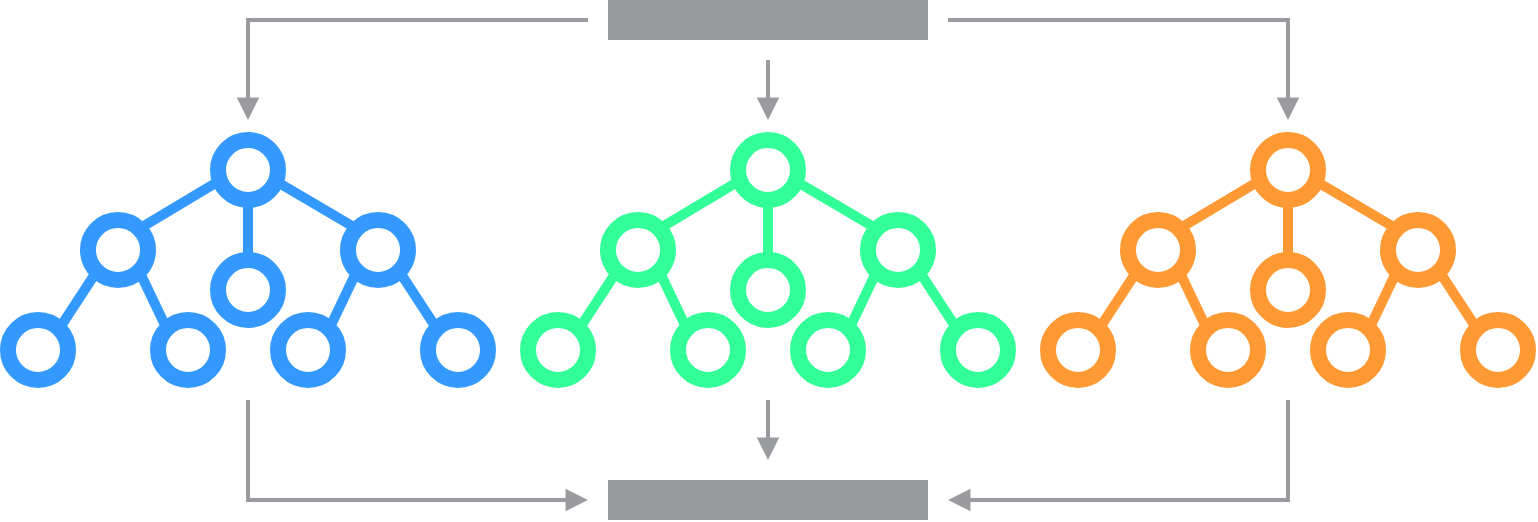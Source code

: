 <mxfile version="24.8.8">
  <diagram name="Page-1" id="UOw1Wrs2Ukv2XqUkmplr">
    <mxGraphModel dx="1200" dy="573" grid="1" gridSize="10" guides="1" tooltips="1" connect="1" arrows="1" fold="1" page="1" pageScale="1" pageWidth="200" pageHeight="160" math="0" shadow="0">
      <root>
        <mxCell id="0" />
        <mxCell id="1" parent="0" />
        <mxCell id="IvOvP38VAkqT0ThzVuBI-1" value="" style="ellipse;whiteSpace=wrap;html=1;aspect=fixed;strokeWidth=8;strokeColor=#33FF99;" vertex="1" parent="1">
          <mxGeometry x="85" y="50" width="30" height="30" as="geometry" />
        </mxCell>
        <mxCell id="IvOvP38VAkqT0ThzVuBI-2" value="" style="ellipse;whiteSpace=wrap;html=1;aspect=fixed;strokeWidth=8;strokeColor=#33FF99;" vertex="1" parent="1">
          <mxGeometry x="150" y="90" width="30" height="30" as="geometry" />
        </mxCell>
        <mxCell id="IvOvP38VAkqT0ThzVuBI-3" value="" style="ellipse;whiteSpace=wrap;html=1;aspect=fixed;strokeWidth=8;strokeColor=#33FF99;" vertex="1" parent="1">
          <mxGeometry x="20" y="90" width="30" height="30" as="geometry" />
        </mxCell>
        <mxCell id="IvOvP38VAkqT0ThzVuBI-4" value="" style="ellipse;whiteSpace=wrap;html=1;aspect=fixed;strokeWidth=8;strokeColor=#33FF99;" vertex="1" parent="1">
          <mxGeometry x="85" y="110" width="30" height="30" as="geometry" />
        </mxCell>
        <mxCell id="IvOvP38VAkqT0ThzVuBI-5" value="" style="ellipse;whiteSpace=wrap;html=1;aspect=fixed;strokeWidth=8;strokeColor=#33FF99;" vertex="1" parent="1">
          <mxGeometry x="-20" y="140" width="30" height="30" as="geometry" />
        </mxCell>
        <mxCell id="IvOvP38VAkqT0ThzVuBI-6" value="" style="ellipse;whiteSpace=wrap;html=1;aspect=fixed;strokeWidth=8;strokeColor=#33FF99;" vertex="1" parent="1">
          <mxGeometry x="55" y="140" width="30" height="30" as="geometry" />
        </mxCell>
        <mxCell id="IvOvP38VAkqT0ThzVuBI-7" value="" style="ellipse;whiteSpace=wrap;html=1;aspect=fixed;strokeWidth=8;strokeColor=#33FF99;" vertex="1" parent="1">
          <mxGeometry x="115" y="140" width="30" height="30" as="geometry" />
        </mxCell>
        <mxCell id="IvOvP38VAkqT0ThzVuBI-8" value="" style="ellipse;whiteSpace=wrap;html=1;aspect=fixed;strokeWidth=8;strokeColor=#33FF99;" vertex="1" parent="1">
          <mxGeometry x="190" y="140" width="30" height="30" as="geometry" />
        </mxCell>
        <mxCell id="IvOvP38VAkqT0ThzVuBI-9" value="" style="endArrow=none;html=1;rounded=0;entryX=0;entryY=1;entryDx=0;entryDy=0;exitX=1;exitY=0;exitDx=0;exitDy=0;strokeWidth=5;strokeColor=#33FF99;" edge="1" parent="1" source="IvOvP38VAkqT0ThzVuBI-5" target="IvOvP38VAkqT0ThzVuBI-3">
          <mxGeometry width="50" height="50" relative="1" as="geometry">
            <mxPoint x="-90" y="190" as="sourcePoint" />
            <mxPoint x="-40" y="140" as="targetPoint" />
          </mxGeometry>
        </mxCell>
        <mxCell id="IvOvP38VAkqT0ThzVuBI-10" value="" style="endArrow=none;html=1;rounded=0;entryX=-0.067;entryY=0.733;entryDx=0;entryDy=0;exitX=1;exitY=0;exitDx=0;exitDy=0;strokeWidth=5;entryPerimeter=0;strokeColor=#33FF99;" edge="1" parent="1" source="IvOvP38VAkqT0ThzVuBI-3" target="IvOvP38VAkqT0ThzVuBI-1">
          <mxGeometry width="50" height="50" relative="1" as="geometry">
            <mxPoint x="16" y="154" as="sourcePoint" />
            <mxPoint x="34" y="126" as="targetPoint" />
          </mxGeometry>
        </mxCell>
        <mxCell id="IvOvP38VAkqT0ThzVuBI-11" value="" style="endArrow=none;html=1;rounded=0;entryX=0.5;entryY=1;entryDx=0;entryDy=0;exitX=0.5;exitY=0;exitDx=0;exitDy=0;strokeWidth=5;strokeColor=#33FF99;" edge="1" parent="1" source="IvOvP38VAkqT0ThzVuBI-4" target="IvOvP38VAkqT0ThzVuBI-1">
          <mxGeometry width="50" height="50" relative="1" as="geometry">
            <mxPoint x="26" y="164" as="sourcePoint" />
            <mxPoint x="44" y="136" as="targetPoint" />
          </mxGeometry>
        </mxCell>
        <mxCell id="IvOvP38VAkqT0ThzVuBI-12" value="" style="endArrow=none;html=1;rounded=0;entryX=1;entryY=1;entryDx=0;entryDy=0;exitX=0;exitY=0;exitDx=0;exitDy=0;strokeWidth=5;strokeColor=#33FF99;" edge="1" parent="1" source="IvOvP38VAkqT0ThzVuBI-6" target="IvOvP38VAkqT0ThzVuBI-3">
          <mxGeometry width="50" height="50" relative="1" as="geometry">
            <mxPoint x="36" y="174" as="sourcePoint" />
            <mxPoint x="54" y="146" as="targetPoint" />
          </mxGeometry>
        </mxCell>
        <mxCell id="IvOvP38VAkqT0ThzVuBI-13" value="" style="endArrow=none;html=1;rounded=0;entryX=1.017;entryY=0.717;entryDx=0;entryDy=0;exitX=0;exitY=0;exitDx=0;exitDy=0;strokeWidth=5;entryPerimeter=0;strokeColor=#33FF99;" edge="1" parent="1" source="IvOvP38VAkqT0ThzVuBI-2" target="IvOvP38VAkqT0ThzVuBI-1">
          <mxGeometry width="50" height="50" relative="1" as="geometry">
            <mxPoint x="46" y="184" as="sourcePoint" />
            <mxPoint x="64" y="156" as="targetPoint" />
          </mxGeometry>
        </mxCell>
        <mxCell id="IvOvP38VAkqT0ThzVuBI-14" value="" style="endArrow=none;html=1;rounded=0;entryX=1;entryY=1;entryDx=0;entryDy=0;exitX=0;exitY=0;exitDx=0;exitDy=0;strokeWidth=5;strokeColor=#33FF99;" edge="1" parent="1" source="IvOvP38VAkqT0ThzVuBI-8" target="IvOvP38VAkqT0ThzVuBI-2">
          <mxGeometry width="50" height="50" relative="1" as="geometry">
            <mxPoint x="56" y="194" as="sourcePoint" />
            <mxPoint x="74" y="166" as="targetPoint" />
          </mxGeometry>
        </mxCell>
        <mxCell id="IvOvP38VAkqT0ThzVuBI-15" value="" style="endArrow=none;html=1;rounded=0;entryX=0;entryY=1;entryDx=0;entryDy=0;exitX=1;exitY=0;exitDx=0;exitDy=0;strokeWidth=5;strokeColor=#33FF99;" edge="1" parent="1" source="IvOvP38VAkqT0ThzVuBI-7" target="IvOvP38VAkqT0ThzVuBI-2">
          <mxGeometry width="50" height="50" relative="1" as="geometry">
            <mxPoint x="66" y="204" as="sourcePoint" />
            <mxPoint x="84" y="176" as="targetPoint" />
          </mxGeometry>
        </mxCell>
        <mxCell id="IvOvP38VAkqT0ThzVuBI-16" value="" style="ellipse;whiteSpace=wrap;html=1;aspect=fixed;strokeWidth=8;strokeColor=#3399FF;" vertex="1" parent="1">
          <mxGeometry x="-175" y="50" width="30" height="30" as="geometry" />
        </mxCell>
        <mxCell id="IvOvP38VAkqT0ThzVuBI-17" value="" style="ellipse;whiteSpace=wrap;html=1;aspect=fixed;strokeWidth=8;strokeColor=#3399FF;" vertex="1" parent="1">
          <mxGeometry x="-110" y="90" width="30" height="30" as="geometry" />
        </mxCell>
        <mxCell id="IvOvP38VAkqT0ThzVuBI-18" value="" style="ellipse;whiteSpace=wrap;html=1;aspect=fixed;strokeWidth=8;strokeColor=#3399FF;" vertex="1" parent="1">
          <mxGeometry x="-240" y="90" width="30" height="30" as="geometry" />
        </mxCell>
        <mxCell id="IvOvP38VAkqT0ThzVuBI-19" value="" style="ellipse;whiteSpace=wrap;html=1;aspect=fixed;strokeWidth=8;strokeColor=#3399FF;" vertex="1" parent="1">
          <mxGeometry x="-175" y="110" width="30" height="30" as="geometry" />
        </mxCell>
        <mxCell id="IvOvP38VAkqT0ThzVuBI-20" value="" style="ellipse;whiteSpace=wrap;html=1;aspect=fixed;strokeWidth=8;strokeColor=#3399FF;" vertex="1" parent="1">
          <mxGeometry x="-280" y="140" width="30" height="30" as="geometry" />
        </mxCell>
        <mxCell id="IvOvP38VAkqT0ThzVuBI-21" value="" style="ellipse;whiteSpace=wrap;html=1;aspect=fixed;strokeWidth=8;strokeColor=#3399FF;" vertex="1" parent="1">
          <mxGeometry x="-205" y="140" width="30" height="30" as="geometry" />
        </mxCell>
        <mxCell id="IvOvP38VAkqT0ThzVuBI-22" value="" style="ellipse;whiteSpace=wrap;html=1;aspect=fixed;strokeWidth=8;strokeColor=#3399FF;" vertex="1" parent="1">
          <mxGeometry x="-145" y="140" width="30" height="30" as="geometry" />
        </mxCell>
        <mxCell id="IvOvP38VAkqT0ThzVuBI-23" value="" style="ellipse;whiteSpace=wrap;html=1;aspect=fixed;strokeWidth=8;strokeColor=#3399FF;" vertex="1" parent="1">
          <mxGeometry x="-70" y="140" width="30" height="30" as="geometry" />
        </mxCell>
        <mxCell id="IvOvP38VAkqT0ThzVuBI-24" value="" style="endArrow=none;html=1;rounded=0;entryX=0;entryY=1;entryDx=0;entryDy=0;exitX=1;exitY=0;exitDx=0;exitDy=0;strokeWidth=5;strokeColor=#3399FF;" edge="1" parent="1" source="IvOvP38VAkqT0ThzVuBI-20" target="IvOvP38VAkqT0ThzVuBI-18">
          <mxGeometry width="50" height="50" relative="1" as="geometry">
            <mxPoint x="-350" y="190" as="sourcePoint" />
            <mxPoint x="-300" y="140" as="targetPoint" />
          </mxGeometry>
        </mxCell>
        <mxCell id="IvOvP38VAkqT0ThzVuBI-25" value="" style="endArrow=none;html=1;rounded=0;entryX=-0.067;entryY=0.733;entryDx=0;entryDy=0;exitX=1;exitY=0;exitDx=0;exitDy=0;strokeWidth=5;entryPerimeter=0;strokeColor=#3399FF;" edge="1" parent="1" source="IvOvP38VAkqT0ThzVuBI-18" target="IvOvP38VAkqT0ThzVuBI-16">
          <mxGeometry width="50" height="50" relative="1" as="geometry">
            <mxPoint x="-244" y="154" as="sourcePoint" />
            <mxPoint x="-226" y="126" as="targetPoint" />
          </mxGeometry>
        </mxCell>
        <mxCell id="IvOvP38VAkqT0ThzVuBI-26" value="" style="endArrow=none;html=1;rounded=0;entryX=0.5;entryY=1;entryDx=0;entryDy=0;exitX=0.5;exitY=0;exitDx=0;exitDy=0;strokeWidth=5;strokeColor=#3399FF;" edge="1" parent="1" source="IvOvP38VAkqT0ThzVuBI-19" target="IvOvP38VAkqT0ThzVuBI-16">
          <mxGeometry width="50" height="50" relative="1" as="geometry">
            <mxPoint x="-234" y="164" as="sourcePoint" />
            <mxPoint x="-216" y="136" as="targetPoint" />
          </mxGeometry>
        </mxCell>
        <mxCell id="IvOvP38VAkqT0ThzVuBI-27" value="" style="endArrow=none;html=1;rounded=0;entryX=1;entryY=1;entryDx=0;entryDy=0;exitX=0;exitY=0;exitDx=0;exitDy=0;strokeWidth=5;strokeColor=#3399FF;" edge="1" parent="1" source="IvOvP38VAkqT0ThzVuBI-21" target="IvOvP38VAkqT0ThzVuBI-18">
          <mxGeometry width="50" height="50" relative="1" as="geometry">
            <mxPoint x="-224" y="174" as="sourcePoint" />
            <mxPoint x="-206" y="146" as="targetPoint" />
          </mxGeometry>
        </mxCell>
        <mxCell id="IvOvP38VAkqT0ThzVuBI-28" value="" style="endArrow=none;html=1;rounded=0;entryX=1.017;entryY=0.717;entryDx=0;entryDy=0;exitX=0;exitY=0;exitDx=0;exitDy=0;strokeWidth=5;entryPerimeter=0;strokeColor=#3399FF;" edge="1" parent="1" source="IvOvP38VAkqT0ThzVuBI-17" target="IvOvP38VAkqT0ThzVuBI-16">
          <mxGeometry width="50" height="50" relative="1" as="geometry">
            <mxPoint x="-214" y="184" as="sourcePoint" />
            <mxPoint x="-196" y="156" as="targetPoint" />
          </mxGeometry>
        </mxCell>
        <mxCell id="IvOvP38VAkqT0ThzVuBI-29" value="" style="endArrow=none;html=1;rounded=0;entryX=1;entryY=1;entryDx=0;entryDy=0;exitX=0;exitY=0;exitDx=0;exitDy=0;strokeWidth=5;strokeColor=#3399FF;" edge="1" parent="1" source="IvOvP38VAkqT0ThzVuBI-23" target="IvOvP38VAkqT0ThzVuBI-17">
          <mxGeometry width="50" height="50" relative="1" as="geometry">
            <mxPoint x="-204" y="194" as="sourcePoint" />
            <mxPoint x="-186" y="166" as="targetPoint" />
          </mxGeometry>
        </mxCell>
        <mxCell id="IvOvP38VAkqT0ThzVuBI-30" value="" style="endArrow=none;html=1;rounded=0;entryX=0;entryY=1;entryDx=0;entryDy=0;exitX=1;exitY=0;exitDx=0;exitDy=0;strokeWidth=5;strokeColor=#3399FF;" edge="1" parent="1" source="IvOvP38VAkqT0ThzVuBI-22" target="IvOvP38VAkqT0ThzVuBI-17">
          <mxGeometry width="50" height="50" relative="1" as="geometry">
            <mxPoint x="-194" y="204" as="sourcePoint" />
            <mxPoint x="-176" y="176" as="targetPoint" />
          </mxGeometry>
        </mxCell>
        <mxCell id="IvOvP38VAkqT0ThzVuBI-31" value="" style="ellipse;whiteSpace=wrap;html=1;aspect=fixed;strokeWidth=8;strokeColor=#FF9933;" vertex="1" parent="1">
          <mxGeometry x="345" y="50" width="30" height="30" as="geometry" />
        </mxCell>
        <mxCell id="IvOvP38VAkqT0ThzVuBI-32" value="" style="ellipse;whiteSpace=wrap;html=1;aspect=fixed;strokeWidth=8;strokeColor=#FF9933;" vertex="1" parent="1">
          <mxGeometry x="410" y="90" width="30" height="30" as="geometry" />
        </mxCell>
        <mxCell id="IvOvP38VAkqT0ThzVuBI-33" value="" style="ellipse;whiteSpace=wrap;html=1;aspect=fixed;strokeWidth=8;strokeColor=#FF9933;" vertex="1" parent="1">
          <mxGeometry x="280" y="90" width="30" height="30" as="geometry" />
        </mxCell>
        <mxCell id="IvOvP38VAkqT0ThzVuBI-34" value="" style="ellipse;whiteSpace=wrap;html=1;aspect=fixed;strokeWidth=8;strokeColor=#FF9933;" vertex="1" parent="1">
          <mxGeometry x="345" y="110" width="30" height="30" as="geometry" />
        </mxCell>
        <mxCell id="IvOvP38VAkqT0ThzVuBI-35" value="" style="ellipse;whiteSpace=wrap;html=1;aspect=fixed;strokeWidth=8;strokeColor=#FF9933;" vertex="1" parent="1">
          <mxGeometry x="240" y="140" width="30" height="30" as="geometry" />
        </mxCell>
        <mxCell id="IvOvP38VAkqT0ThzVuBI-36" value="" style="ellipse;whiteSpace=wrap;html=1;aspect=fixed;strokeWidth=8;strokeColor=#FF9933;" vertex="1" parent="1">
          <mxGeometry x="315" y="140" width="30" height="30" as="geometry" />
        </mxCell>
        <mxCell id="IvOvP38VAkqT0ThzVuBI-37" value="" style="ellipse;whiteSpace=wrap;html=1;aspect=fixed;strokeWidth=8;strokeColor=#FF9933;" vertex="1" parent="1">
          <mxGeometry x="375" y="140" width="30" height="30" as="geometry" />
        </mxCell>
        <mxCell id="IvOvP38VAkqT0ThzVuBI-38" value="" style="ellipse;whiteSpace=wrap;html=1;aspect=fixed;strokeWidth=8;strokeColor=#FF9933;" vertex="1" parent="1">
          <mxGeometry x="450" y="140" width="30" height="30" as="geometry" />
        </mxCell>
        <mxCell id="IvOvP38VAkqT0ThzVuBI-39" value="" style="endArrow=none;html=1;rounded=0;entryX=0;entryY=1;entryDx=0;entryDy=0;exitX=1;exitY=0;exitDx=0;exitDy=0;strokeWidth=5;strokeColor=#FF9933;" edge="1" parent="1" source="IvOvP38VAkqT0ThzVuBI-35" target="IvOvP38VAkqT0ThzVuBI-33">
          <mxGeometry width="50" height="50" relative="1" as="geometry">
            <mxPoint x="170" y="190" as="sourcePoint" />
            <mxPoint x="220" y="140" as="targetPoint" />
          </mxGeometry>
        </mxCell>
        <mxCell id="IvOvP38VAkqT0ThzVuBI-40" value="" style="endArrow=none;html=1;rounded=0;entryX=-0.067;entryY=0.733;entryDx=0;entryDy=0;exitX=1;exitY=0;exitDx=0;exitDy=0;strokeWidth=5;entryPerimeter=0;strokeColor=#FF9933;" edge="1" parent="1" source="IvOvP38VAkqT0ThzVuBI-33" target="IvOvP38VAkqT0ThzVuBI-31">
          <mxGeometry width="50" height="50" relative="1" as="geometry">
            <mxPoint x="276" y="154" as="sourcePoint" />
            <mxPoint x="294" y="126" as="targetPoint" />
          </mxGeometry>
        </mxCell>
        <mxCell id="IvOvP38VAkqT0ThzVuBI-41" value="" style="endArrow=none;html=1;rounded=0;entryX=0.5;entryY=1;entryDx=0;entryDy=0;exitX=0.5;exitY=0;exitDx=0;exitDy=0;strokeWidth=5;strokeColor=#FF9933;" edge="1" parent="1" source="IvOvP38VAkqT0ThzVuBI-34" target="IvOvP38VAkqT0ThzVuBI-31">
          <mxGeometry width="50" height="50" relative="1" as="geometry">
            <mxPoint x="286" y="164" as="sourcePoint" />
            <mxPoint x="304" y="136" as="targetPoint" />
          </mxGeometry>
        </mxCell>
        <mxCell id="IvOvP38VAkqT0ThzVuBI-42" value="" style="endArrow=none;html=1;rounded=0;entryX=1;entryY=1;entryDx=0;entryDy=0;exitX=0;exitY=0;exitDx=0;exitDy=0;strokeWidth=5;strokeColor=#FF9933;" edge="1" parent="1" source="IvOvP38VAkqT0ThzVuBI-36" target="IvOvP38VAkqT0ThzVuBI-33">
          <mxGeometry width="50" height="50" relative="1" as="geometry">
            <mxPoint x="296" y="174" as="sourcePoint" />
            <mxPoint x="314" y="146" as="targetPoint" />
          </mxGeometry>
        </mxCell>
        <mxCell id="IvOvP38VAkqT0ThzVuBI-43" value="" style="endArrow=none;html=1;rounded=0;entryX=1.017;entryY=0.717;entryDx=0;entryDy=0;exitX=0;exitY=0;exitDx=0;exitDy=0;strokeWidth=5;entryPerimeter=0;strokeColor=#FF9933;" edge="1" parent="1" source="IvOvP38VAkqT0ThzVuBI-32" target="IvOvP38VAkqT0ThzVuBI-31">
          <mxGeometry width="50" height="50" relative="1" as="geometry">
            <mxPoint x="306" y="184" as="sourcePoint" />
            <mxPoint x="324" y="156" as="targetPoint" />
          </mxGeometry>
        </mxCell>
        <mxCell id="IvOvP38VAkqT0ThzVuBI-44" value="" style="endArrow=none;html=1;rounded=0;entryX=1;entryY=1;entryDx=0;entryDy=0;exitX=0;exitY=0;exitDx=0;exitDy=0;strokeWidth=5;strokeColor=#FF9933;" edge="1" parent="1" source="IvOvP38VAkqT0ThzVuBI-38" target="IvOvP38VAkqT0ThzVuBI-32">
          <mxGeometry width="50" height="50" relative="1" as="geometry">
            <mxPoint x="316" y="194" as="sourcePoint" />
            <mxPoint x="334" y="166" as="targetPoint" />
          </mxGeometry>
        </mxCell>
        <mxCell id="IvOvP38VAkqT0ThzVuBI-45" value="" style="endArrow=none;html=1;rounded=0;entryX=0;entryY=1;entryDx=0;entryDy=0;exitX=1;exitY=0;exitDx=0;exitDy=0;strokeWidth=5;strokeColor=#FF9933;" edge="1" parent="1" source="IvOvP38VAkqT0ThzVuBI-37" target="IvOvP38VAkqT0ThzVuBI-32">
          <mxGeometry width="50" height="50" relative="1" as="geometry">
            <mxPoint x="326" y="204" as="sourcePoint" />
            <mxPoint x="344" y="176" as="targetPoint" />
          </mxGeometry>
        </mxCell>
        <mxCell id="IvOvP38VAkqT0ThzVuBI-46" value="" style="rounded=0;whiteSpace=wrap;html=1;fillColor=#9A9B9E;strokeColor=none;" vertex="1" parent="1">
          <mxGeometry x="20" y="-20" width="160" height="20" as="geometry" />
        </mxCell>
        <mxCell id="IvOvP38VAkqT0ThzVuBI-47" value="" style="rounded=0;whiteSpace=wrap;html=1;strokeColor=none;fillColor=#9A9B9E;" vertex="1" parent="1">
          <mxGeometry x="20" y="220" width="160" height="20" as="geometry" />
        </mxCell>
        <mxCell id="IvOvP38VAkqT0ThzVuBI-49" value="" style="endArrow=block;html=1;rounded=0;endFill=1;strokeWidth=2;strokeColor=#9A9B9E;" edge="1" parent="1">
          <mxGeometry width="50" height="50" relative="1" as="geometry">
            <mxPoint x="100" y="10" as="sourcePoint" />
            <mxPoint x="100" y="40" as="targetPoint" />
          </mxGeometry>
        </mxCell>
        <mxCell id="IvOvP38VAkqT0ThzVuBI-50" value="" style="endArrow=block;html=1;rounded=0;endFill=1;strokeWidth=2;strokeColor=#9A9B9E;" edge="1" parent="1">
          <mxGeometry width="50" height="50" relative="1" as="geometry">
            <mxPoint x="10" y="-10" as="sourcePoint" />
            <mxPoint x="-160" y="40" as="targetPoint" />
            <Array as="points">
              <mxPoint x="-160" y="-10" />
            </Array>
          </mxGeometry>
        </mxCell>
        <mxCell id="IvOvP38VAkqT0ThzVuBI-51" value="" style="endArrow=block;html=1;rounded=0;endFill=1;strokeWidth=2;strokeColor=#9A9B9E;" edge="1" parent="1">
          <mxGeometry width="50" height="50" relative="1" as="geometry">
            <mxPoint x="190" y="-10" as="sourcePoint" />
            <mxPoint x="360" y="40" as="targetPoint" />
            <Array as="points">
              <mxPoint x="360" y="-10" />
            </Array>
          </mxGeometry>
        </mxCell>
        <mxCell id="IvOvP38VAkqT0ThzVuBI-52" value="" style="endArrow=block;html=1;rounded=0;endFill=1;strokeWidth=2;strokeColor=#9A9B9E;" edge="1" parent="1">
          <mxGeometry width="50" height="50" relative="1" as="geometry">
            <mxPoint x="-160" y="180" as="sourcePoint" />
            <mxPoint x="10" y="230" as="targetPoint" />
            <Array as="points">
              <mxPoint x="-160" y="230" />
            </Array>
          </mxGeometry>
        </mxCell>
        <mxCell id="IvOvP38VAkqT0ThzVuBI-53" value="" style="endArrow=block;html=1;rounded=0;endFill=1;strokeWidth=2;strokeColor=#9A9B9E;" edge="1" parent="1">
          <mxGeometry width="50" height="50" relative="1" as="geometry">
            <mxPoint x="100" y="180" as="sourcePoint" />
            <mxPoint x="100" y="210" as="targetPoint" />
          </mxGeometry>
        </mxCell>
        <mxCell id="IvOvP38VAkqT0ThzVuBI-54" value="" style="endArrow=block;html=1;rounded=0;endFill=1;strokeWidth=2;strokeColor=#9A9B9E;" edge="1" parent="1">
          <mxGeometry width="50" height="50" relative="1" as="geometry">
            <mxPoint x="360" y="180" as="sourcePoint" />
            <mxPoint x="190" y="230" as="targetPoint" />
            <Array as="points">
              <mxPoint x="360" y="230" />
            </Array>
          </mxGeometry>
        </mxCell>
      </root>
    </mxGraphModel>
  </diagram>
</mxfile>
